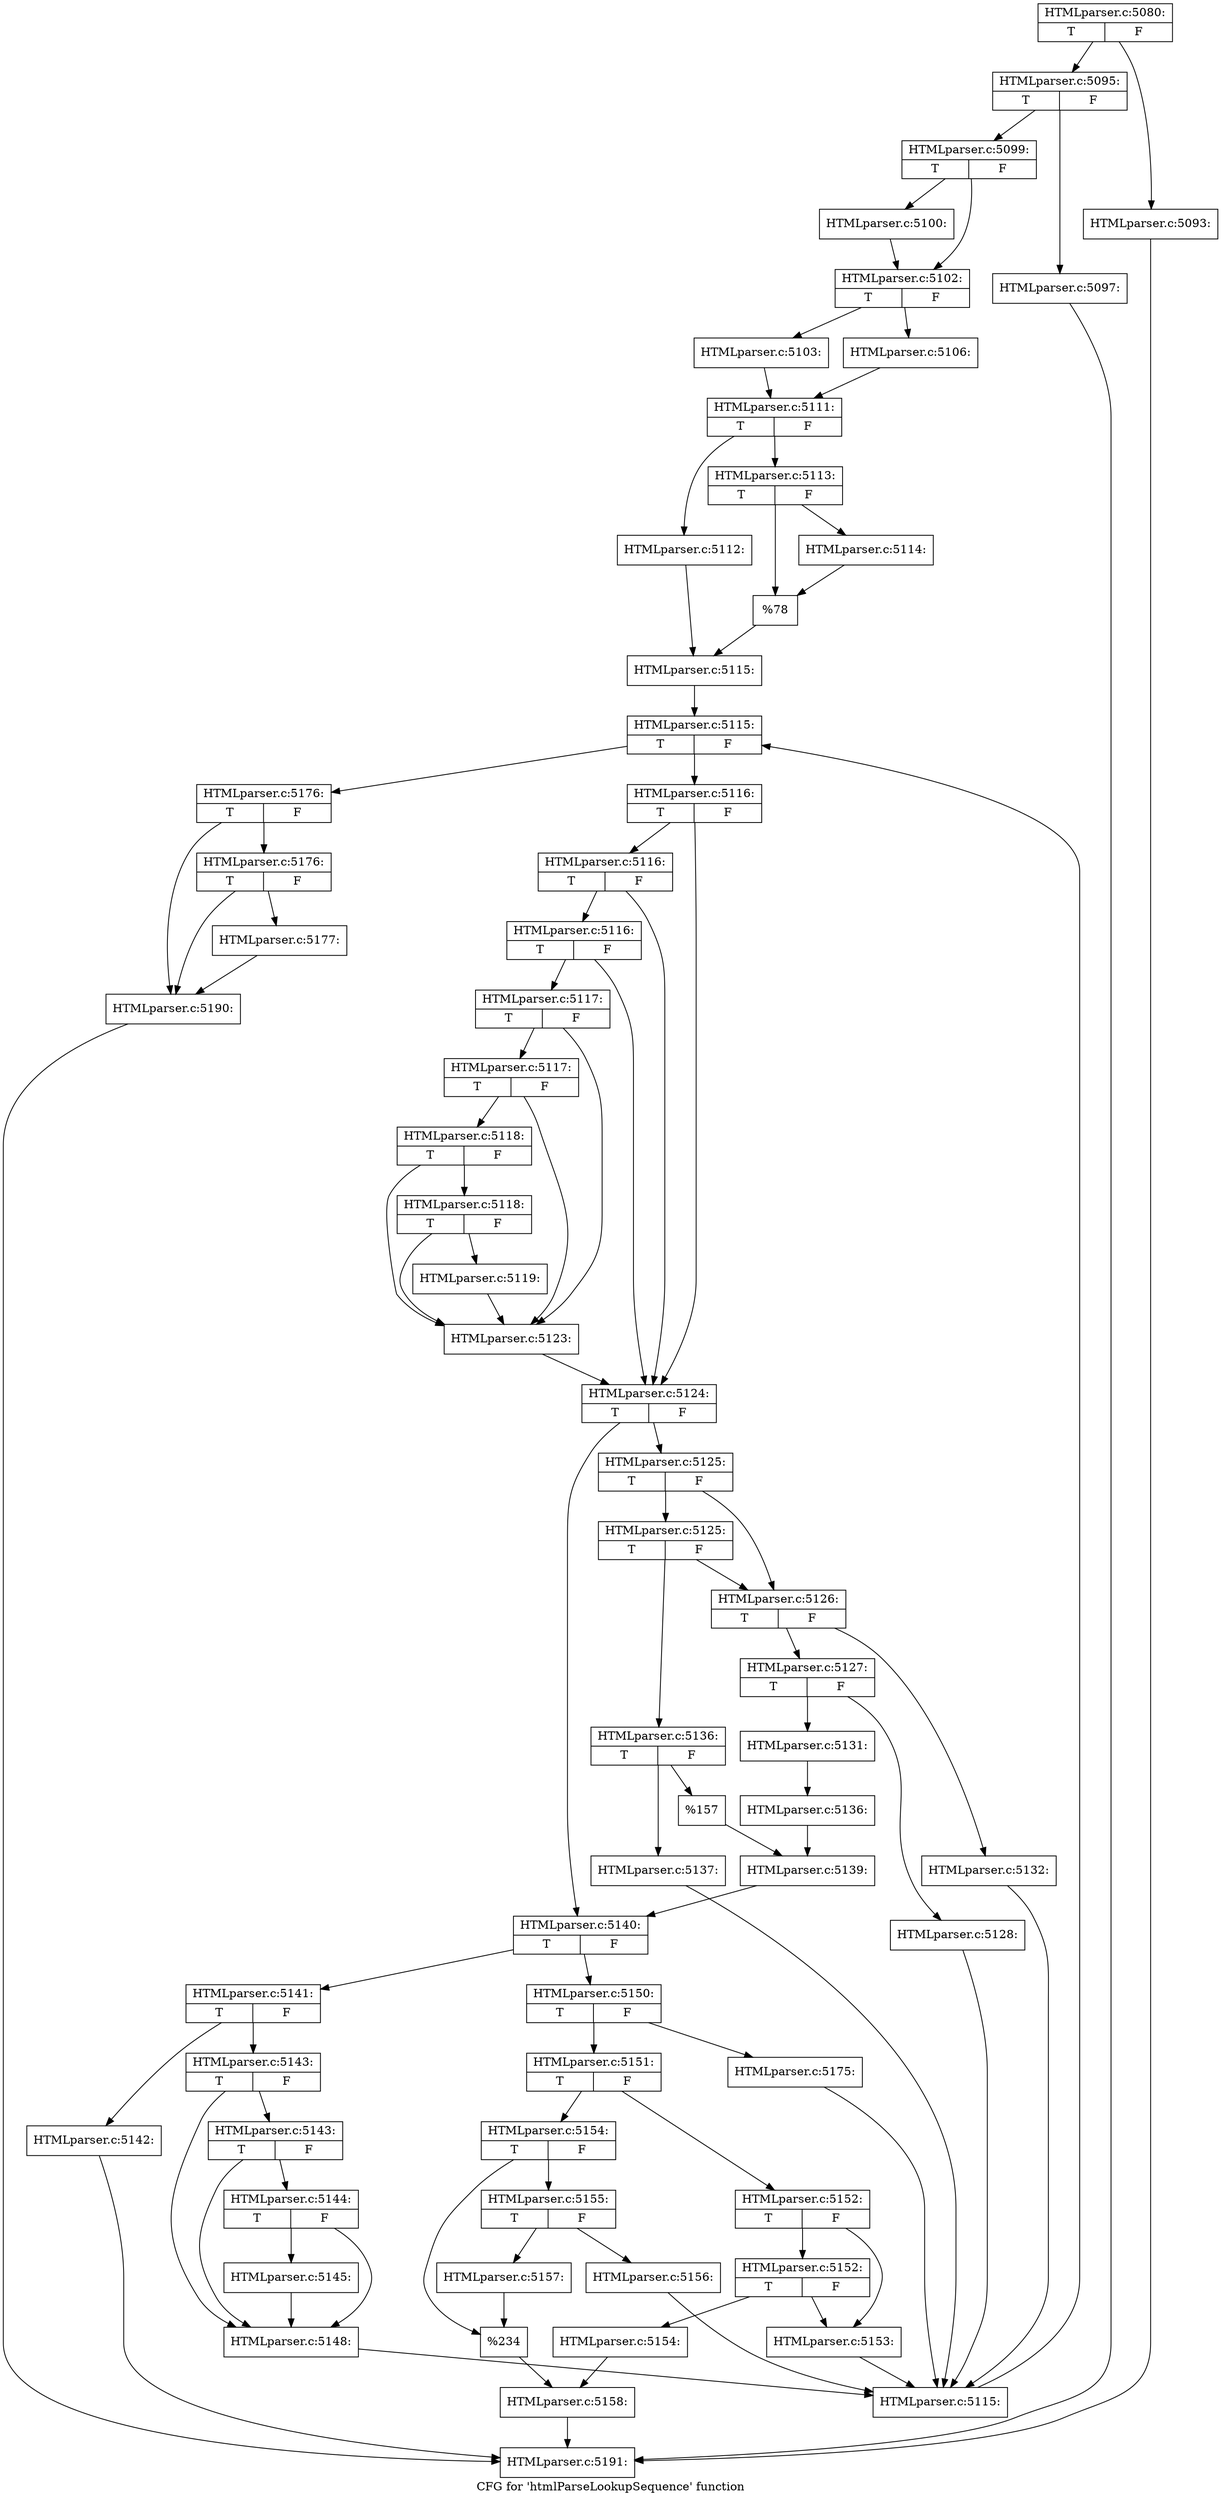 digraph "CFG for 'htmlParseLookupSequence' function" {
	label="CFG for 'htmlParseLookupSequence' function";

	Node0x409b280 [shape=record,label="{HTMLparser.c:5080:|{<s0>T|<s1>F}}"];
	Node0x409b280 -> Node0x410b8f0;
	Node0x409b280 -> Node0x410b940;
	Node0x410b8f0 [shape=record,label="{HTMLparser.c:5093:}"];
	Node0x410b8f0 -> Node0x40a8f90;
	Node0x410b940 [shape=record,label="{HTMLparser.c:5095:|{<s0>T|<s1>F}}"];
	Node0x410b940 -> Node0x410c430;
	Node0x410b940 -> Node0x410c480;
	Node0x410c430 [shape=record,label="{HTMLparser.c:5097:}"];
	Node0x410c430 -> Node0x40a8f90;
	Node0x410c480 [shape=record,label="{HTMLparser.c:5099:|{<s0>T|<s1>F}}"];
	Node0x410c480 -> Node0x410c940;
	Node0x410c480 -> Node0x410c990;
	Node0x410c940 [shape=record,label="{HTMLparser.c:5100:}"];
	Node0x410c940 -> Node0x410c990;
	Node0x410c990 [shape=record,label="{HTMLparser.c:5102:|{<s0>T|<s1>F}}"];
	Node0x410c990 -> Node0x410d200;
	Node0x410c990 -> Node0x410d2a0;
	Node0x410d200 [shape=record,label="{HTMLparser.c:5103:}"];
	Node0x410d200 -> Node0x410d250;
	Node0x410d2a0 [shape=record,label="{HTMLparser.c:5106:}"];
	Node0x410d2a0 -> Node0x410d250;
	Node0x410d250 [shape=record,label="{HTMLparser.c:5111:|{<s0>T|<s1>F}}"];
	Node0x410d250 -> Node0x410e610;
	Node0x410d250 -> Node0x410f030;
	Node0x410e610 [shape=record,label="{HTMLparser.c:5112:}"];
	Node0x410e610 -> Node0x410e940;
	Node0x410f030 [shape=record,label="{HTMLparser.c:5113:|{<s0>T|<s1>F}}"];
	Node0x410f030 -> Node0x410f410;
	Node0x410f030 -> Node0x410f460;
	Node0x410f410 [shape=record,label="{HTMLparser.c:5114:}"];
	Node0x410f410 -> Node0x410f460;
	Node0x410f460 [shape=record,label="{%78}"];
	Node0x410f460 -> Node0x410e940;
	Node0x410e940 [shape=record,label="{HTMLparser.c:5115:}"];
	Node0x410e940 -> Node0x410f950;
	Node0x410f950 [shape=record,label="{HTMLparser.c:5115:|{<s0>T|<s1>F}}"];
	Node0x410f950 -> Node0x410fbb0;
	Node0x410f950 -> Node0x410f900;
	Node0x410fbb0 [shape=record,label="{HTMLparser.c:5116:|{<s0>T|<s1>F}}"];
	Node0x410fbb0 -> Node0x410ff20;
	Node0x410fbb0 -> Node0x410fff0;
	Node0x410fff0 [shape=record,label="{HTMLparser.c:5116:|{<s0>T|<s1>F}}"];
	Node0x410fff0 -> Node0x410ff70;
	Node0x410fff0 -> Node0x410ff20;
	Node0x410ff70 [shape=record,label="{HTMLparser.c:5116:|{<s0>T|<s1>F}}"];
	Node0x410ff70 -> Node0x410ff20;
	Node0x410ff70 -> Node0x410fed0;
	Node0x410fed0 [shape=record,label="{HTMLparser.c:5117:|{<s0>T|<s1>F}}"];
	Node0x410fed0 -> Node0x4110840;
	Node0x410fed0 -> Node0x41106f0;
	Node0x4110840 [shape=record,label="{HTMLparser.c:5117:|{<s0>T|<s1>F}}"];
	Node0x4110840 -> Node0x41107c0;
	Node0x4110840 -> Node0x41106f0;
	Node0x41107c0 [shape=record,label="{HTMLparser.c:5118:|{<s0>T|<s1>F}}"];
	Node0x41107c0 -> Node0x4110740;
	Node0x41107c0 -> Node0x41106f0;
	Node0x4110740 [shape=record,label="{HTMLparser.c:5118:|{<s0>T|<s1>F}}"];
	Node0x4110740 -> Node0x41106a0;
	Node0x4110740 -> Node0x41106f0;
	Node0x41106a0 [shape=record,label="{HTMLparser.c:5119:}"];
	Node0x41106a0 -> Node0x41106f0;
	Node0x41106f0 [shape=record,label="{HTMLparser.c:5123:}"];
	Node0x41106f0 -> Node0x410ff20;
	Node0x410ff20 [shape=record,label="{HTMLparser.c:5124:|{<s0>T|<s1>F}}"];
	Node0x410ff20 -> Node0x4112230;
	Node0x410ff20 -> Node0x4112280;
	Node0x4112230 [shape=record,label="{HTMLparser.c:5125:|{<s0>T|<s1>F}}"];
	Node0x4112230 -> Node0x4112500;
	Node0x4112230 -> Node0x41125f0;
	Node0x41125f0 [shape=record,label="{HTMLparser.c:5125:|{<s0>T|<s1>F}}"];
	Node0x41125f0 -> Node0x4112500;
	Node0x41125f0 -> Node0x41125a0;
	Node0x4112500 [shape=record,label="{HTMLparser.c:5126:|{<s0>T|<s1>F}}"];
	Node0x4112500 -> Node0x4112fe0;
	Node0x4112500 -> Node0x4113080;
	Node0x4112fe0 [shape=record,label="{HTMLparser.c:5127:|{<s0>T|<s1>F}}"];
	Node0x4112fe0 -> Node0x41132a0;
	Node0x4112fe0 -> Node0x41132f0;
	Node0x41132a0 [shape=record,label="{HTMLparser.c:5128:}"];
	Node0x41132a0 -> Node0x410fb60;
	Node0x41132f0 [shape=record,label="{HTMLparser.c:5131:}"];
	Node0x41132f0 -> Node0x4113030;
	Node0x4113080 [shape=record,label="{HTMLparser.c:5132:}"];
	Node0x4113080 -> Node0x410fb60;
	Node0x4113030 [shape=record,label="{HTMLparser.c:5136:}"];
	Node0x4113030 -> Node0x4112550;
	Node0x41125a0 [shape=record,label="{HTMLparser.c:5136:|{<s0>T|<s1>F}}"];
	Node0x41125a0 -> Node0x4114200;
	Node0x41125a0 -> Node0x4114250;
	Node0x4114200 [shape=record,label="{HTMLparser.c:5137:}"];
	Node0x4114200 -> Node0x410fb60;
	Node0x4114250 [shape=record,label="{%157}"];
	Node0x4114250 -> Node0x4112550;
	Node0x4112550 [shape=record,label="{HTMLparser.c:5139:}"];
	Node0x4112550 -> Node0x4112280;
	Node0x4112280 [shape=record,label="{HTMLparser.c:5140:|{<s0>T|<s1>F}}"];
	Node0x4112280 -> Node0x4114710;
	Node0x4112280 -> Node0x4114760;
	Node0x4114710 [shape=record,label="{HTMLparser.c:5141:|{<s0>T|<s1>F}}"];
	Node0x4114710 -> Node0x4114a20;
	Node0x4114710 -> Node0x4114a70;
	Node0x4114a20 [shape=record,label="{HTMLparser.c:5142:}"];
	Node0x4114a20 -> Node0x40a8f90;
	Node0x4114a70 [shape=record,label="{HTMLparser.c:5143:|{<s0>T|<s1>F}}"];
	Node0x4114a70 -> Node0x4115190;
	Node0x4114a70 -> Node0x41150c0;
	Node0x4115190 [shape=record,label="{HTMLparser.c:5143:|{<s0>T|<s1>F}}"];
	Node0x4115190 -> Node0x4115110;
	Node0x4115190 -> Node0x41150c0;
	Node0x4115110 [shape=record,label="{HTMLparser.c:5144:|{<s0>T|<s1>F}}"];
	Node0x4115110 -> Node0x4115070;
	Node0x4115110 -> Node0x41150c0;
	Node0x4115070 [shape=record,label="{HTMLparser.c:5145:}"];
	Node0x4115070 -> Node0x41150c0;
	Node0x41150c0 [shape=record,label="{HTMLparser.c:5148:}"];
	Node0x41150c0 -> Node0x410fb60;
	Node0x4114760 [shape=record,label="{HTMLparser.c:5150:|{<s0>T|<s1>F}}"];
	Node0x4114760 -> Node0x41166b0;
	Node0x4114760 -> Node0x4116700;
	Node0x41166b0 [shape=record,label="{HTMLparser.c:5151:|{<s0>T|<s1>F}}"];
	Node0x41166b0 -> Node0x4116dc0;
	Node0x41166b0 -> Node0x4116e60;
	Node0x4116dc0 [shape=record,label="{HTMLparser.c:5152:|{<s0>T|<s1>F}}"];
	Node0x4116dc0 -> Node0x4117220;
	Node0x4116dc0 -> Node0x41172c0;
	Node0x41172c0 [shape=record,label="{HTMLparser.c:5152:|{<s0>T|<s1>F}}"];
	Node0x41172c0 -> Node0x4117220;
	Node0x41172c0 -> Node0x4117270;
	Node0x4117220 [shape=record,label="{HTMLparser.c:5153:}"];
	Node0x4117220 -> Node0x410fb60;
	Node0x4117270 [shape=record,label="{HTMLparser.c:5154:}"];
	Node0x4117270 -> Node0x4116e10;
	Node0x4116e60 [shape=record,label="{HTMLparser.c:5154:|{<s0>T|<s1>F}}"];
	Node0x4116e60 -> Node0x41180f0;
	Node0x4116e60 -> Node0x4118140;
	Node0x41180f0 [shape=record,label="{HTMLparser.c:5155:|{<s0>T|<s1>F}}"];
	Node0x41180f0 -> Node0x4118560;
	Node0x41180f0 -> Node0x41185b0;
	Node0x4118560 [shape=record,label="{HTMLparser.c:5156:}"];
	Node0x4118560 -> Node0x410fb60;
	Node0x41185b0 [shape=record,label="{HTMLparser.c:5157:}"];
	Node0x41185b0 -> Node0x4118140;
	Node0x4118140 [shape=record,label="{%234}"];
	Node0x4118140 -> Node0x4116e10;
	Node0x4116e10 [shape=record,label="{HTMLparser.c:5158:}"];
	Node0x4116e10 -> Node0x40a8f90;
	Node0x4116700 [shape=record,label="{HTMLparser.c:5175:}"];
	Node0x4116700 -> Node0x410fb60;
	Node0x410fb60 [shape=record,label="{HTMLparser.c:5115:}"];
	Node0x410fb60 -> Node0x410f950;
	Node0x410f900 [shape=record,label="{HTMLparser.c:5176:|{<s0>T|<s1>F}}"];
	Node0x410f900 -> Node0x4119cf0;
	Node0x410f900 -> Node0x4119d40;
	Node0x4119d40 [shape=record,label="{HTMLparser.c:5176:|{<s0>T|<s1>F}}"];
	Node0x4119d40 -> Node0x4119cf0;
	Node0x4119d40 -> Node0x4119ca0;
	Node0x4119ca0 [shape=record,label="{HTMLparser.c:5177:}"];
	Node0x4119ca0 -> Node0x4119cf0;
	Node0x4119cf0 [shape=record,label="{HTMLparser.c:5190:}"];
	Node0x4119cf0 -> Node0x40a8f90;
	Node0x40a8f90 [shape=record,label="{HTMLparser.c:5191:}"];
}
